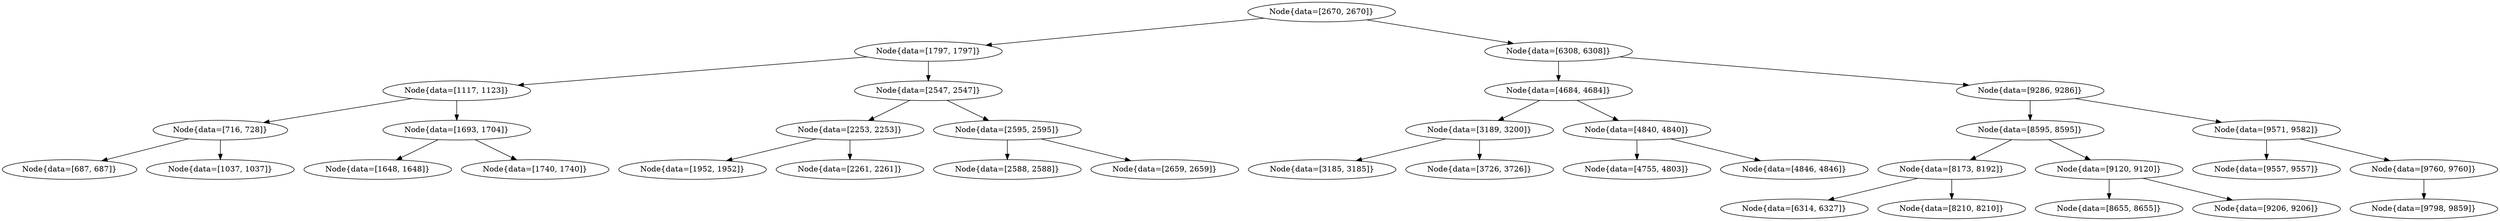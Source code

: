digraph G{
897123543 [label="Node{data=[2670, 2670]}"]
897123543 -> 1101271902
1101271902 [label="Node{data=[1797, 1797]}"]
1101271902 -> 1276752040
1276752040 [label="Node{data=[1117, 1123]}"]
1276752040 -> 1865223461
1865223461 [label="Node{data=[716, 728]}"]
1865223461 -> 311419819
311419819 [label="Node{data=[687, 687]}"]
1865223461 -> 1934634055
1934634055 [label="Node{data=[1037, 1037]}"]
1276752040 -> 1917668981
1917668981 [label="Node{data=[1693, 1704]}"]
1917668981 -> 1963864380
1963864380 [label="Node{data=[1648, 1648]}"]
1917668981 -> 410060429
410060429 [label="Node{data=[1740, 1740]}"]
1101271902 -> 1789993936
1789993936 [label="Node{data=[2547, 2547]}"]
1789993936 -> 1914168853
1914168853 [label="Node{data=[2253, 2253]}"]
1914168853 -> 1981071034
1981071034 [label="Node{data=[1952, 1952]}"]
1914168853 -> 1723960219
1723960219 [label="Node{data=[2261, 2261]}"]
1789993936 -> 84773680
84773680 [label="Node{data=[2595, 2595]}"]
84773680 -> 1223156426
1223156426 [label="Node{data=[2588, 2588]}"]
84773680 -> 458585090
458585090 [label="Node{data=[2659, 2659]}"]
897123543 -> 1906485664
1906485664 [label="Node{data=[6308, 6308]}"]
1906485664 -> 413132975
413132975 [label="Node{data=[4684, 4684]}"]
413132975 -> 1872345284
1872345284 [label="Node{data=[3189, 3200]}"]
1872345284 -> 1599874129
1599874129 [label="Node{data=[3185, 3185]}"]
1872345284 -> 995584435
995584435 [label="Node{data=[3726, 3726]}"]
413132975 -> 1558852838
1558852838 [label="Node{data=[4840, 4840]}"]
1558852838 -> 2115495975
2115495975 [label="Node{data=[4755, 4803]}"]
1558852838 -> 1087845656
1087845656 [label="Node{data=[4846, 4846]}"]
1906485664 -> 1087227456
1087227456 [label="Node{data=[9286, 9286]}"]
1087227456 -> 1292736443
1292736443 [label="Node{data=[8595, 8595]}"]
1292736443 -> 211425517
211425517 [label="Node{data=[8173, 8192]}"]
211425517 -> 1973191571
1973191571 [label="Node{data=[6314, 6327]}"]
211425517 -> 1540203686
1540203686 [label="Node{data=[8210, 8210]}"]
1292736443 -> 2052870187
2052870187 [label="Node{data=[9120, 9120]}"]
2052870187 -> 643658493
643658493 [label="Node{data=[8655, 8655]}"]
2052870187 -> 936177086
936177086 [label="Node{data=[9206, 9206]}"]
1087227456 -> 17995637
17995637 [label="Node{data=[9571, 9582]}"]
17995637 -> 425149044
425149044 [label="Node{data=[9557, 9557]}"]
17995637 -> 1414529337
1414529337 [label="Node{data=[9760, 9760]}"]
1414529337 -> 77707024
77707024 [label="Node{data=[9798, 9859]}"]
}